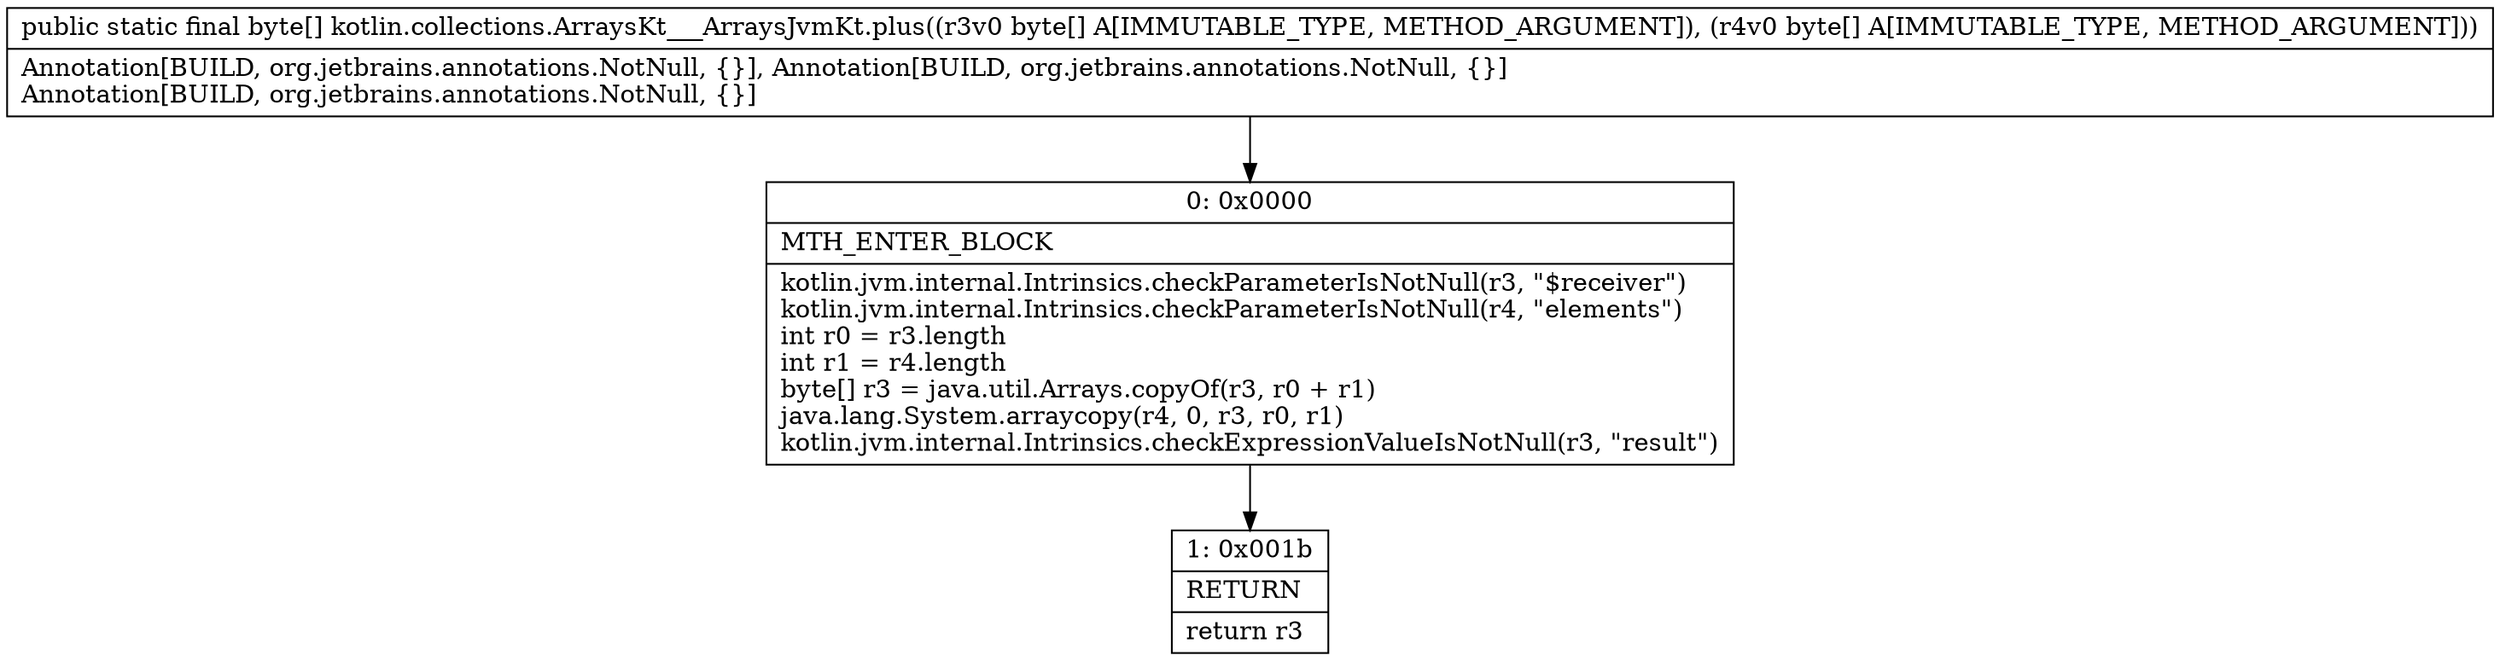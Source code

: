 digraph "CFG forkotlin.collections.ArraysKt___ArraysJvmKt.plus([B[B)[B" {
Node_0 [shape=record,label="{0\:\ 0x0000|MTH_ENTER_BLOCK\l|kotlin.jvm.internal.Intrinsics.checkParameterIsNotNull(r3, \"$receiver\")\lkotlin.jvm.internal.Intrinsics.checkParameterIsNotNull(r4, \"elements\")\lint r0 = r3.length\lint r1 = r4.length\lbyte[] r3 = java.util.Arrays.copyOf(r3, r0 + r1)\ljava.lang.System.arraycopy(r4, 0, r3, r0, r1)\lkotlin.jvm.internal.Intrinsics.checkExpressionValueIsNotNull(r3, \"result\")\l}"];
Node_1 [shape=record,label="{1\:\ 0x001b|RETURN\l|return r3\l}"];
MethodNode[shape=record,label="{public static final byte[] kotlin.collections.ArraysKt___ArraysJvmKt.plus((r3v0 byte[] A[IMMUTABLE_TYPE, METHOD_ARGUMENT]), (r4v0 byte[] A[IMMUTABLE_TYPE, METHOD_ARGUMENT]))  | Annotation[BUILD, org.jetbrains.annotations.NotNull, \{\}], Annotation[BUILD, org.jetbrains.annotations.NotNull, \{\}]\lAnnotation[BUILD, org.jetbrains.annotations.NotNull, \{\}]\l}"];
MethodNode -> Node_0;
Node_0 -> Node_1;
}

